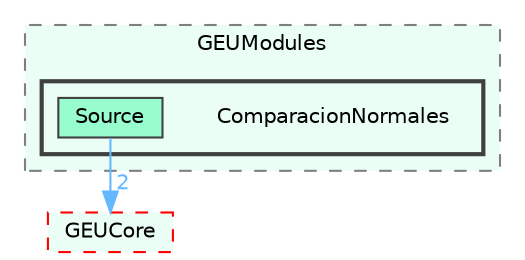 digraph "C:/GEU/GEUModules/ComparacionNormales"
{
 // LATEX_PDF_SIZE
  bgcolor="transparent";
  edge [fontname=Helvetica,fontsize=10,labelfontname=Helvetica,labelfontsize=10];
  node [fontname=Helvetica,fontsize=10,shape=box,height=0.2,width=0.4];
  compound=true
  subgraph clusterdir_70e1bd6aad29eaa9efcef7cf630be9eb {
    graph [ bgcolor="#ebfef5", pencolor="grey50", label="GEUModules", fontname=Helvetica,fontsize=10 style="filled,dashed", URL="dir_70e1bd6aad29eaa9efcef7cf630be9eb.html",tooltip=""]
  subgraph clusterdir_0129ba3f32007c239cd60995d242a57e {
    graph [ bgcolor="#ebfef5", pencolor="grey25", label="", fontname=Helvetica,fontsize=10 style="filled,bold", URL="dir_0129ba3f32007c239cd60995d242a57e.html",tooltip=""]
    dir_0129ba3f32007c239cd60995d242a57e [shape=plaintext, label="ComparacionNormales"];
  dir_d58c3b049c3ec219b38d9e29bd93ee49 [label="Source", fillcolor="#98fdce", color="grey25", style="filled", URL="dir_d58c3b049c3ec219b38d9e29bd93ee49.html",tooltip=""];
  }
  }
  dir_27e7292ccf631aad9354b9464cb90a84 [label="GEUCore", fillcolor="#ebfef5", color="red", style="filled,dashed", URL="dir_27e7292ccf631aad9354b9464cb90a84.html",tooltip=""];
  dir_d58c3b049c3ec219b38d9e29bd93ee49->dir_27e7292ccf631aad9354b9464cb90a84 [headlabel="2", labeldistance=1.5 headhref="dir_000036_000015.html" href="dir_000036_000015.html" color="steelblue1" fontcolor="steelblue1"];
}
